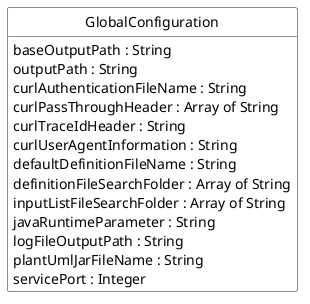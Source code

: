 @startuml
hide circle
hide methods
hide stereotype
show <<Enumeration>> stereotype
skinparam class {
   BackgroundColor<<Enumeration>> #E6F5F7
   BackgroundColor<<Ref>> #FFFFE0
   BackgroundColor<<Pivot>> #FFFFFFF
   BackgroundColor #FCF2E3
}

class GlobalConfiguration <<Pivot>>{
	baseOutputPath : String
	outputPath : String
   curlAuthenticationFileName : String
   curlPassThroughHeader : Array of String
   curlTraceIdHeader : String
   curlUserAgentInformation : String
   defaultDefinitionFileName : String
   definitionFileSearchFolder : Array of String
   inputListFileSearchFolder : Array of String
   javaRuntimeParameter : String
   logFileOutputPath : String
   plantUmlJarFileName : String
   servicePort : Integer
}


@enduml
